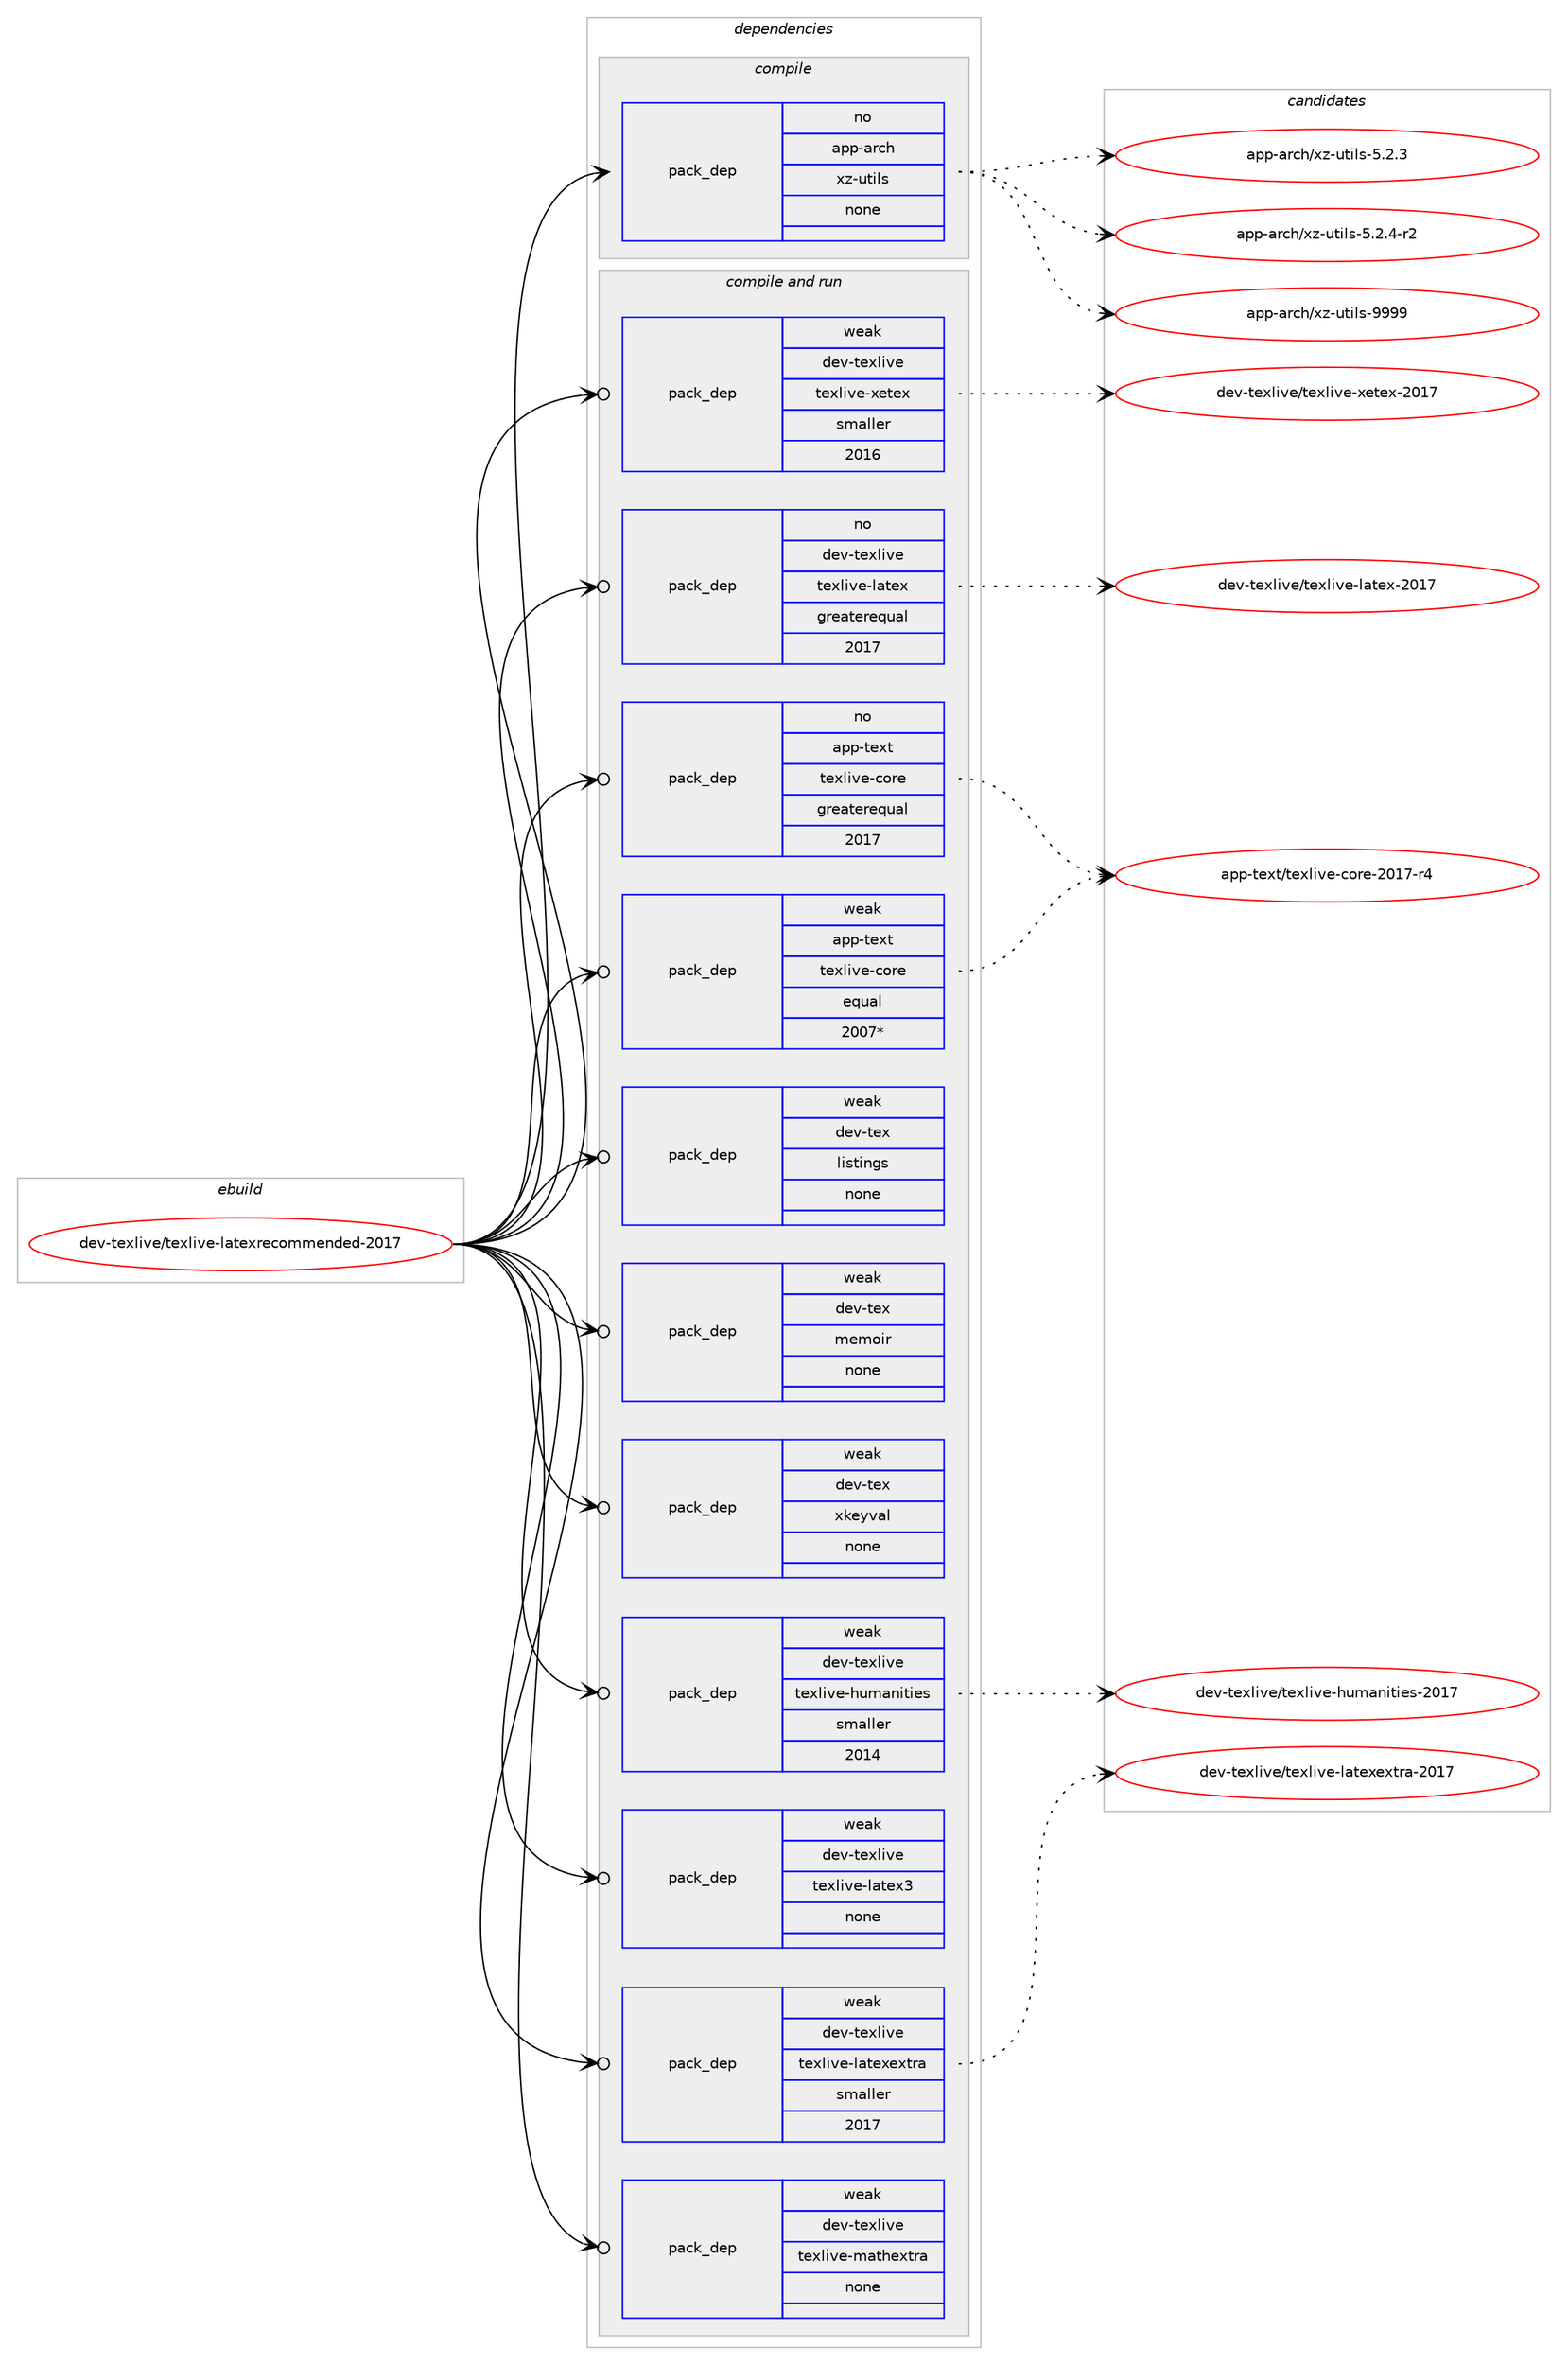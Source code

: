 digraph prolog {

# *************
# Graph options
# *************

newrank=true;
concentrate=true;
compound=true;
graph [rankdir=LR,fontname=Helvetica,fontsize=10,ranksep=1.5];#, ranksep=2.5, nodesep=0.2];
edge  [arrowhead=vee];
node  [fontname=Helvetica,fontsize=10];

# **********
# The ebuild
# **********

subgraph cluster_leftcol {
color=gray;
rank=same;
label=<<i>ebuild</i>>;
id [label="dev-texlive/texlive-latexrecommended-2017", color=red, width=4, href="../dev-texlive/texlive-latexrecommended-2017.svg"];
}

# ****************
# The dependencies
# ****************

subgraph cluster_midcol {
color=gray;
label=<<i>dependencies</i>>;
subgraph cluster_compile {
fillcolor="#eeeeee";
style=filled;
label=<<i>compile</i>>;
subgraph pack1093591 {
dependency1540214 [label=<<TABLE BORDER="0" CELLBORDER="1" CELLSPACING="0" CELLPADDING="4" WIDTH="220"><TR><TD ROWSPAN="6" CELLPADDING="30">pack_dep</TD></TR><TR><TD WIDTH="110">no</TD></TR><TR><TD>app-arch</TD></TR><TR><TD>xz-utils</TD></TR><TR><TD>none</TD></TR><TR><TD></TD></TR></TABLE>>, shape=none, color=blue];
}
id:e -> dependency1540214:w [weight=20,style="solid",arrowhead="vee"];
}
subgraph cluster_compileandrun {
fillcolor="#eeeeee";
style=filled;
label=<<i>compile and run</i>>;
subgraph pack1093592 {
dependency1540215 [label=<<TABLE BORDER="0" CELLBORDER="1" CELLSPACING="0" CELLPADDING="4" WIDTH="220"><TR><TD ROWSPAN="6" CELLPADDING="30">pack_dep</TD></TR><TR><TD WIDTH="110">no</TD></TR><TR><TD>app-text</TD></TR><TR><TD>texlive-core</TD></TR><TR><TD>greaterequal</TD></TR><TR><TD>2017</TD></TR></TABLE>>, shape=none, color=blue];
}
id:e -> dependency1540215:w [weight=20,style="solid",arrowhead="odotvee"];
subgraph pack1093593 {
dependency1540216 [label=<<TABLE BORDER="0" CELLBORDER="1" CELLSPACING="0" CELLPADDING="4" WIDTH="220"><TR><TD ROWSPAN="6" CELLPADDING="30">pack_dep</TD></TR><TR><TD WIDTH="110">no</TD></TR><TR><TD>dev-texlive</TD></TR><TR><TD>texlive-latex</TD></TR><TR><TD>greaterequal</TD></TR><TR><TD>2017</TD></TR></TABLE>>, shape=none, color=blue];
}
id:e -> dependency1540216:w [weight=20,style="solid",arrowhead="odotvee"];
subgraph pack1093594 {
dependency1540217 [label=<<TABLE BORDER="0" CELLBORDER="1" CELLSPACING="0" CELLPADDING="4" WIDTH="220"><TR><TD ROWSPAN="6" CELLPADDING="30">pack_dep</TD></TR><TR><TD WIDTH="110">weak</TD></TR><TR><TD>app-text</TD></TR><TR><TD>texlive-core</TD></TR><TR><TD>equal</TD></TR><TR><TD>2007*</TD></TR></TABLE>>, shape=none, color=blue];
}
id:e -> dependency1540217:w [weight=20,style="solid",arrowhead="odotvee"];
subgraph pack1093595 {
dependency1540218 [label=<<TABLE BORDER="0" CELLBORDER="1" CELLSPACING="0" CELLPADDING="4" WIDTH="220"><TR><TD ROWSPAN="6" CELLPADDING="30">pack_dep</TD></TR><TR><TD WIDTH="110">weak</TD></TR><TR><TD>dev-tex</TD></TR><TR><TD>listings</TD></TR><TR><TD>none</TD></TR><TR><TD></TD></TR></TABLE>>, shape=none, color=blue];
}
id:e -> dependency1540218:w [weight=20,style="solid",arrowhead="odotvee"];
subgraph pack1093596 {
dependency1540219 [label=<<TABLE BORDER="0" CELLBORDER="1" CELLSPACING="0" CELLPADDING="4" WIDTH="220"><TR><TD ROWSPAN="6" CELLPADDING="30">pack_dep</TD></TR><TR><TD WIDTH="110">weak</TD></TR><TR><TD>dev-tex</TD></TR><TR><TD>memoir</TD></TR><TR><TD>none</TD></TR><TR><TD></TD></TR></TABLE>>, shape=none, color=blue];
}
id:e -> dependency1540219:w [weight=20,style="solid",arrowhead="odotvee"];
subgraph pack1093597 {
dependency1540220 [label=<<TABLE BORDER="0" CELLBORDER="1" CELLSPACING="0" CELLPADDING="4" WIDTH="220"><TR><TD ROWSPAN="6" CELLPADDING="30">pack_dep</TD></TR><TR><TD WIDTH="110">weak</TD></TR><TR><TD>dev-tex</TD></TR><TR><TD>xkeyval</TD></TR><TR><TD>none</TD></TR><TR><TD></TD></TR></TABLE>>, shape=none, color=blue];
}
id:e -> dependency1540220:w [weight=20,style="solid",arrowhead="odotvee"];
subgraph pack1093598 {
dependency1540221 [label=<<TABLE BORDER="0" CELLBORDER="1" CELLSPACING="0" CELLPADDING="4" WIDTH="220"><TR><TD ROWSPAN="6" CELLPADDING="30">pack_dep</TD></TR><TR><TD WIDTH="110">weak</TD></TR><TR><TD>dev-texlive</TD></TR><TR><TD>texlive-humanities</TD></TR><TR><TD>smaller</TD></TR><TR><TD>2014</TD></TR></TABLE>>, shape=none, color=blue];
}
id:e -> dependency1540221:w [weight=20,style="solid",arrowhead="odotvee"];
subgraph pack1093599 {
dependency1540222 [label=<<TABLE BORDER="0" CELLBORDER="1" CELLSPACING="0" CELLPADDING="4" WIDTH="220"><TR><TD ROWSPAN="6" CELLPADDING="30">pack_dep</TD></TR><TR><TD WIDTH="110">weak</TD></TR><TR><TD>dev-texlive</TD></TR><TR><TD>texlive-latex3</TD></TR><TR><TD>none</TD></TR><TR><TD></TD></TR></TABLE>>, shape=none, color=blue];
}
id:e -> dependency1540222:w [weight=20,style="solid",arrowhead="odotvee"];
subgraph pack1093600 {
dependency1540223 [label=<<TABLE BORDER="0" CELLBORDER="1" CELLSPACING="0" CELLPADDING="4" WIDTH="220"><TR><TD ROWSPAN="6" CELLPADDING="30">pack_dep</TD></TR><TR><TD WIDTH="110">weak</TD></TR><TR><TD>dev-texlive</TD></TR><TR><TD>texlive-latexextra</TD></TR><TR><TD>smaller</TD></TR><TR><TD>2017</TD></TR></TABLE>>, shape=none, color=blue];
}
id:e -> dependency1540223:w [weight=20,style="solid",arrowhead="odotvee"];
subgraph pack1093601 {
dependency1540224 [label=<<TABLE BORDER="0" CELLBORDER="1" CELLSPACING="0" CELLPADDING="4" WIDTH="220"><TR><TD ROWSPAN="6" CELLPADDING="30">pack_dep</TD></TR><TR><TD WIDTH="110">weak</TD></TR><TR><TD>dev-texlive</TD></TR><TR><TD>texlive-mathextra</TD></TR><TR><TD>none</TD></TR><TR><TD></TD></TR></TABLE>>, shape=none, color=blue];
}
id:e -> dependency1540224:w [weight=20,style="solid",arrowhead="odotvee"];
subgraph pack1093602 {
dependency1540225 [label=<<TABLE BORDER="0" CELLBORDER="1" CELLSPACING="0" CELLPADDING="4" WIDTH="220"><TR><TD ROWSPAN="6" CELLPADDING="30">pack_dep</TD></TR><TR><TD WIDTH="110">weak</TD></TR><TR><TD>dev-texlive</TD></TR><TR><TD>texlive-xetex</TD></TR><TR><TD>smaller</TD></TR><TR><TD>2016</TD></TR></TABLE>>, shape=none, color=blue];
}
id:e -> dependency1540225:w [weight=20,style="solid",arrowhead="odotvee"];
}
subgraph cluster_run {
fillcolor="#eeeeee";
style=filled;
label=<<i>run</i>>;
}
}

# **************
# The candidates
# **************

subgraph cluster_choices {
rank=same;
color=gray;
label=<<i>candidates</i>>;

subgraph choice1093591 {
color=black;
nodesep=1;
choice971121124597114991044712012245117116105108115455346504651 [label="app-arch/xz-utils-5.2.3", color=red, width=4,href="../app-arch/xz-utils-5.2.3.svg"];
choice9711211245971149910447120122451171161051081154553465046524511450 [label="app-arch/xz-utils-5.2.4-r2", color=red, width=4,href="../app-arch/xz-utils-5.2.4-r2.svg"];
choice9711211245971149910447120122451171161051081154557575757 [label="app-arch/xz-utils-9999", color=red, width=4,href="../app-arch/xz-utils-9999.svg"];
dependency1540214:e -> choice971121124597114991044712012245117116105108115455346504651:w [style=dotted,weight="100"];
dependency1540214:e -> choice9711211245971149910447120122451171161051081154553465046524511450:w [style=dotted,weight="100"];
dependency1540214:e -> choice9711211245971149910447120122451171161051081154557575757:w [style=dotted,weight="100"];
}
subgraph choice1093592 {
color=black;
nodesep=1;
choice971121124511610112011647116101120108105118101459911111410145504849554511452 [label="app-text/texlive-core-2017-r4", color=red, width=4,href="../app-text/texlive-core-2017-r4.svg"];
dependency1540215:e -> choice971121124511610112011647116101120108105118101459911111410145504849554511452:w [style=dotted,weight="100"];
}
subgraph choice1093593 {
color=black;
nodesep=1;
choice100101118451161011201081051181014711610112010810511810145108971161011204550484955 [label="dev-texlive/texlive-latex-2017", color=red, width=4,href="../dev-texlive/texlive-latex-2017.svg"];
dependency1540216:e -> choice100101118451161011201081051181014711610112010810511810145108971161011204550484955:w [style=dotted,weight="100"];
}
subgraph choice1093594 {
color=black;
nodesep=1;
choice971121124511610112011647116101120108105118101459911111410145504849554511452 [label="app-text/texlive-core-2017-r4", color=red, width=4,href="../app-text/texlive-core-2017-r4.svg"];
dependency1540217:e -> choice971121124511610112011647116101120108105118101459911111410145504849554511452:w [style=dotted,weight="100"];
}
subgraph choice1093595 {
color=black;
nodesep=1;
}
subgraph choice1093596 {
color=black;
nodesep=1;
}
subgraph choice1093597 {
color=black;
nodesep=1;
}
subgraph choice1093598 {
color=black;
nodesep=1;
choice100101118451161011201081051181014711610112010810511810145104117109971101051161051011154550484955 [label="dev-texlive/texlive-humanities-2017", color=red, width=4,href="../dev-texlive/texlive-humanities-2017.svg"];
dependency1540221:e -> choice100101118451161011201081051181014711610112010810511810145104117109971101051161051011154550484955:w [style=dotted,weight="100"];
}
subgraph choice1093599 {
color=black;
nodesep=1;
}
subgraph choice1093600 {
color=black;
nodesep=1;
choice10010111845116101120108105118101471161011201081051181014510897116101120101120116114974550484955 [label="dev-texlive/texlive-latexextra-2017", color=red, width=4,href="../dev-texlive/texlive-latexextra-2017.svg"];
dependency1540223:e -> choice10010111845116101120108105118101471161011201081051181014510897116101120101120116114974550484955:w [style=dotted,weight="100"];
}
subgraph choice1093601 {
color=black;
nodesep=1;
}
subgraph choice1093602 {
color=black;
nodesep=1;
choice1001011184511610112010810511810147116101120108105118101451201011161011204550484955 [label="dev-texlive/texlive-xetex-2017", color=red, width=4,href="../dev-texlive/texlive-xetex-2017.svg"];
dependency1540225:e -> choice1001011184511610112010810511810147116101120108105118101451201011161011204550484955:w [style=dotted,weight="100"];
}
}

}
